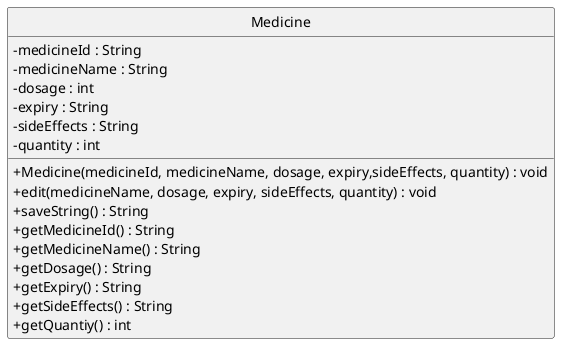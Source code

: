 @startuml
hide circle
skinparam classAttributeIconSize 0
class Medicine {
-medicineId : String
-medicineName : String
-dosage : int
-expiry : String
-sideEffects : String
-quantity : int
+Medicine(medicineId, medicineName, dosage, expiry,sideEffects, quantity) : void
+edit(medicineName, dosage, expiry, sideEffects, quantity) : void
+saveString() : String
+getMedicineId() : String
+getMedicineName() : String
+getDosage() : String
+getExpiry() : String
+getSideEffects() : String
+getQuantiy() : int
}

@enduml